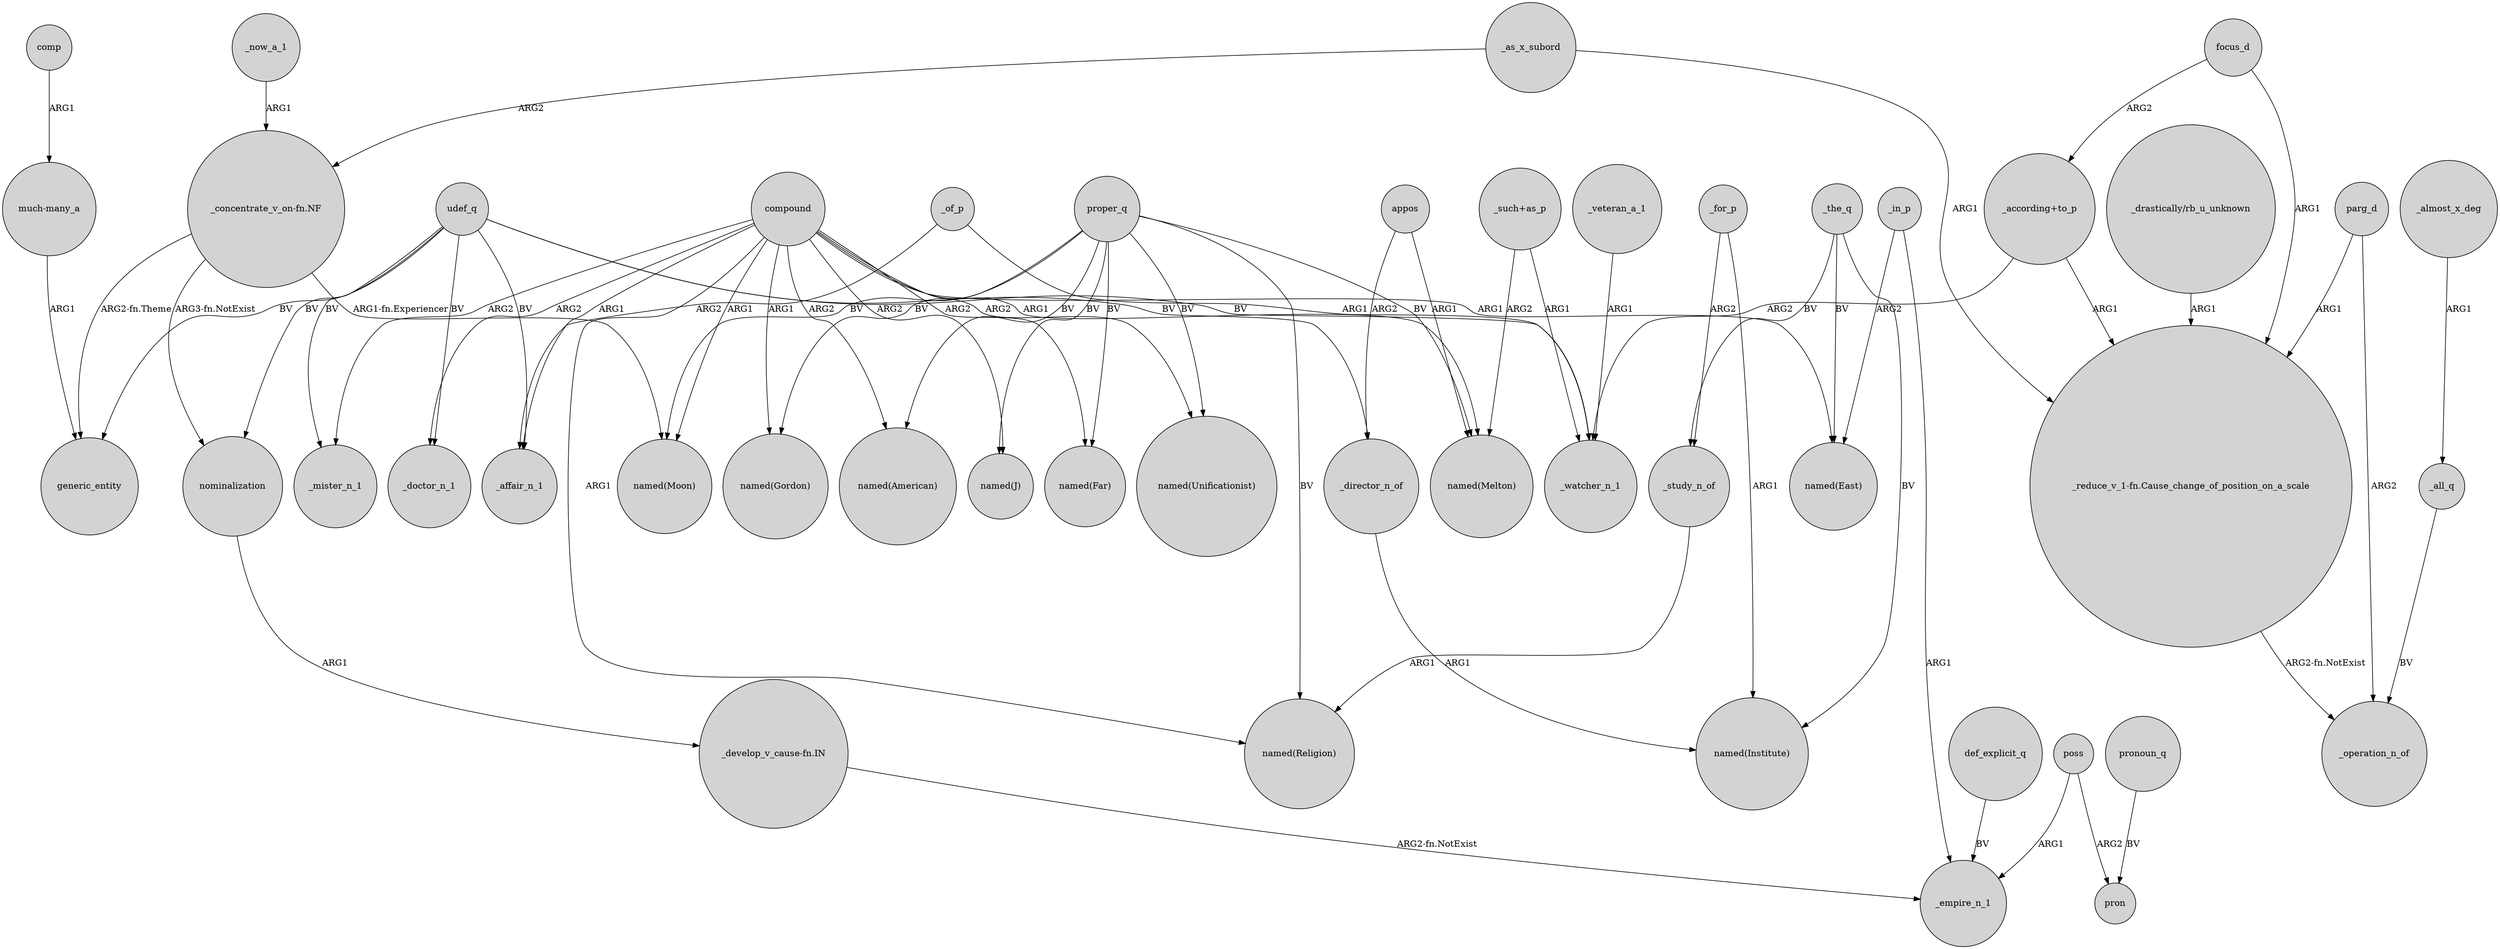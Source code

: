 digraph {
	node [shape=circle style=filled]
	_now_a_1 -> "_concentrate_v_on-fn.NF" [label=ARG1]
	_the_q -> _study_n_of [label=BV]
	udef_q -> _watcher_n_1 [label=BV]
	parg_d -> _operation_n_of [label=ARG2]
	proper_q -> "named(Unificationist)" [label=BV]
	poss -> _empire_n_1 [label=ARG1]
	_of_p -> _watcher_n_1 [label=ARG1]
	compound -> _doctor_n_1 [label=ARG2]
	_almost_x_deg -> _all_q [label=ARG1]
	udef_q -> generic_entity [label=BV]
	poss -> pron [label=ARG2]
	_of_p -> _affair_n_1 [label=ARG2]
	proper_q -> "named(American)" [label=BV]
	"_such+as_p" -> "named(Melton)" [label=ARG2]
	"_according+to_p" -> _watcher_n_1 [label=ARG2]
	_the_q -> "named(East)" [label=BV]
	_director_n_of -> "named(Institute)" [label=ARG1]
	"much-many_a" -> generic_entity [label=ARG1]
	udef_q -> _affair_n_1 [label=BV]
	compound -> _mister_n_1 [label=ARG2]
	"_concentrate_v_on-fn.NF" -> generic_entity [label="ARG2-fn.Theme"]
	_in_p -> "named(East)" [label=ARG2]
	"_reduce_v_1-fn.Cause_change_of_position_on_a_scale" -> _operation_n_of [label="ARG2-fn.NotExist"]
	nominalization -> "_develop_v_cause-fn.IN" [label=ARG1]
	proper_q -> "named(Religion)" [label=BV]
	compound -> "named(Moon)" [label=ARG1]
	proper_q -> "named(J)" [label=BV]
	udef_q -> _mister_n_1 [label=BV]
	compound -> "named(Far)" [label=ARG2]
	udef_q -> _director_n_of [label=BV]
	udef_q -> _doctor_n_1 [label=BV]
	compound -> "named(American)" [label=ARG2]
	_in_p -> _empire_n_1 [label=ARG1]
	"_drastically/rb_u_unknown" -> "_reduce_v_1-fn.Cause_change_of_position_on_a_scale" [label=ARG1]
	"_concentrate_v_on-fn.NF" -> nominalization [label="ARG3-fn.NotExist"]
	pronoun_q -> pron [label=BV]
	_the_q -> "named(Institute)" [label=BV]
	proper_q -> "named(Moon)" [label=BV]
	_study_n_of -> "named(Religion)" [label=ARG1]
	comp -> "much-many_a" [label=ARG1]
	"_develop_v_cause-fn.IN" -> _empire_n_1 [label="ARG2-fn.NotExist"]
	compound -> "named(Gordon)" [label=ARG1]
	_as_x_subord -> "_reduce_v_1-fn.Cause_change_of_position_on_a_scale" [label=ARG1]
	focus_d -> "_reduce_v_1-fn.Cause_change_of_position_on_a_scale" [label=ARG1]
	compound -> "named(East)" [label=ARG1]
	focus_d -> "_according+to_p" [label=ARG2]
	_as_x_subord -> "_concentrate_v_on-fn.NF" [label=ARG2]
	proper_q -> "named(Melton)" [label=BV]
	udef_q -> nominalization [label=BV]
	proper_q -> "named(Far)" [label=BV]
	compound -> "named(J)" [label=ARG2]
	compound -> "named(Religion)" [label=ARG1]
	compound -> _affair_n_1 [label=ARG1]
	_veteran_a_1 -> _watcher_n_1 [label=ARG1]
	def_explicit_q -> _empire_n_1 [label=BV]
	_for_p -> _study_n_of [label=ARG2]
	"_such+as_p" -> _watcher_n_1 [label=ARG1]
	parg_d -> "_reduce_v_1-fn.Cause_change_of_position_on_a_scale" [label=ARG1]
	_all_q -> _operation_n_of [label=BV]
	"_according+to_p" -> "_reduce_v_1-fn.Cause_change_of_position_on_a_scale" [label=ARG1]
	appos -> "named(Melton)" [label=ARG1]
	compound -> "named(Unificationist)" [label=ARG2]
	appos -> _director_n_of [label=ARG2]
	_for_p -> "named(Institute)" [label=ARG1]
	compound -> "named(Melton)" [label=ARG1]
	"_concentrate_v_on-fn.NF" -> "named(Moon)" [label="ARG1-fn.Experiencer"]
	proper_q -> "named(Gordon)" [label=BV]
}
